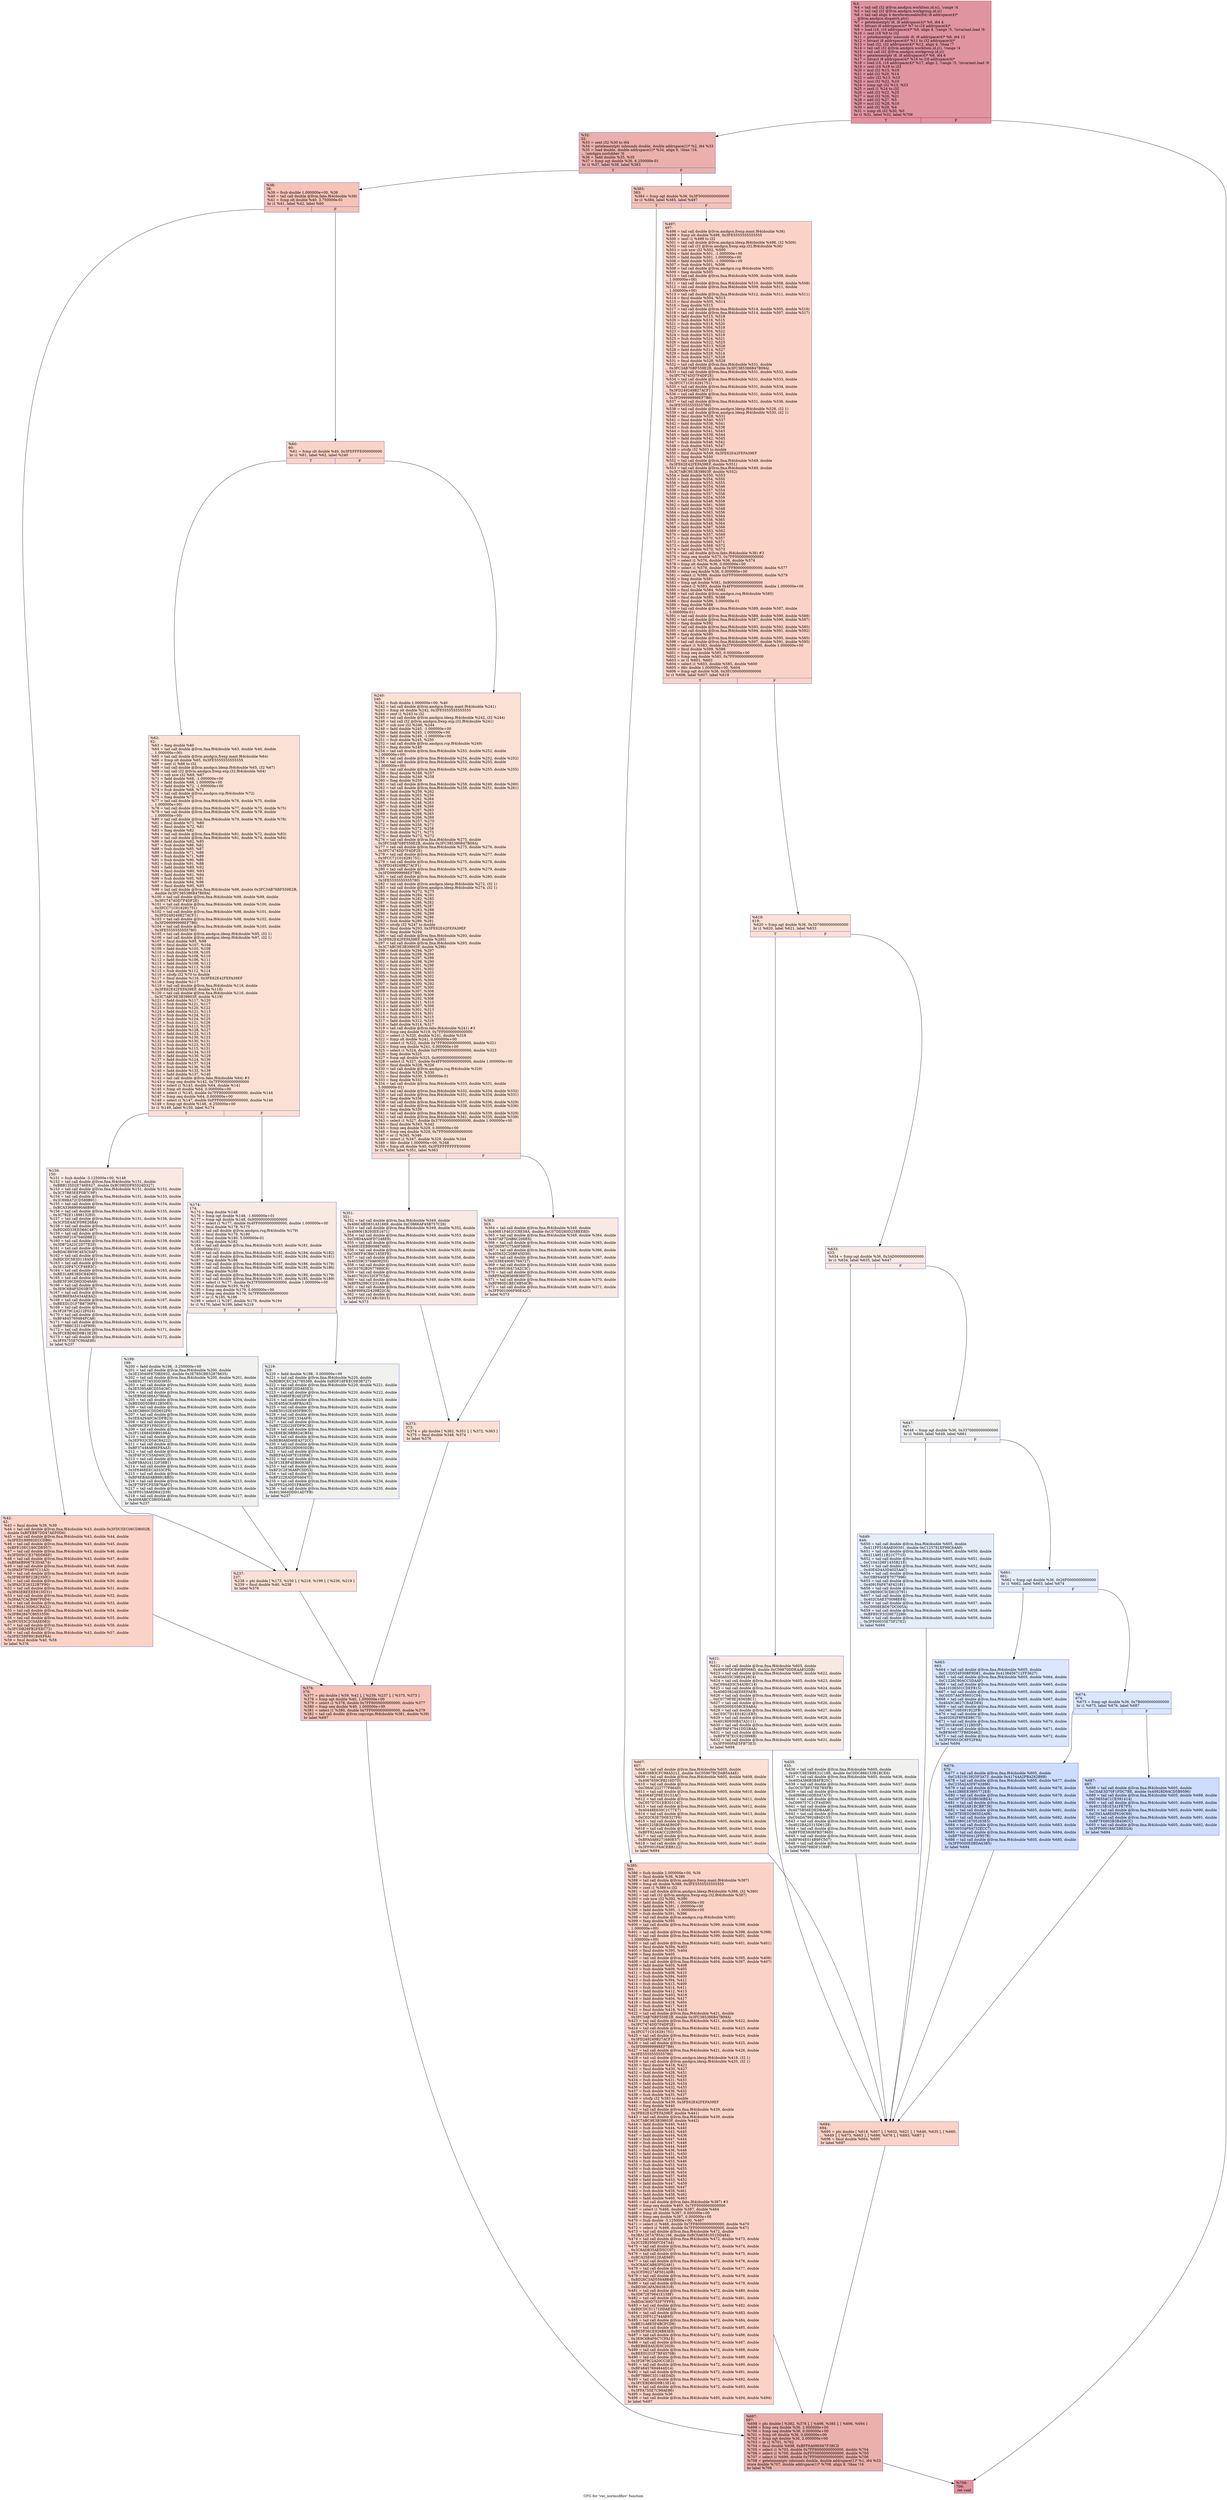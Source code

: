 digraph "CFG for 'vec_normcdfinv' function" {
	label="CFG for 'vec_normcdfinv' function";

	Node0x48fa410 [shape=record,color="#b70d28ff", style=filled, fillcolor="#b70d2870",label="{%3:\l  %4 = tail call i32 @llvm.amdgcn.workitem.id.x(), !range !4\l  %5 = tail call i32 @llvm.amdgcn.workgroup.id.x()\l  %6 = tail call align 4 dereferenceable(64) i8 addrspace(4)*\l... @llvm.amdgcn.dispatch.ptr()\l  %7 = getelementptr i8, i8 addrspace(4)* %6, i64 4\l  %8 = bitcast i8 addrspace(4)* %7 to i16 addrspace(4)*\l  %9 = load i16, i16 addrspace(4)* %8, align 4, !range !5, !invariant.load !6\l  %10 = zext i16 %9 to i32\l  %11 = getelementptr inbounds i8, i8 addrspace(4)* %6, i64 12\l  %12 = bitcast i8 addrspace(4)* %11 to i32 addrspace(4)*\l  %13 = load i32, i32 addrspace(4)* %12, align 4, !tbaa !7\l  %14 = tail call i32 @llvm.amdgcn.workitem.id.y(), !range !4\l  %15 = tail call i32 @llvm.amdgcn.workgroup.id.y()\l  %16 = getelementptr i8, i8 addrspace(4)* %6, i64 6\l  %17 = bitcast i8 addrspace(4)* %16 to i16 addrspace(4)*\l  %18 = load i16, i16 addrspace(4)* %17, align 2, !range !5, !invariant.load !6\l  %19 = zext i16 %18 to i32\l  %20 = mul i32 %15, %19\l  %21 = add i32 %20, %14\l  %22 = udiv i32 %13, %10\l  %23 = mul i32 %22, %10\l  %24 = icmp ugt i32 %13, %23\l  %25 = zext i1 %24 to i32\l  %26 = add i32 %22, %25\l  %27 = mul i32 %26, %21\l  %28 = add i32 %27, %5\l  %29 = mul i32 %28, %10\l  %30 = add i32 %29, %4\l  %31 = icmp slt i32 %30, %0\l  br i1 %31, label %32, label %709\l|{<s0>T|<s1>F}}"];
	Node0x48fa410:s0 -> Node0x48fe450;
	Node0x48fa410:s1 -> Node0x48fe4e0;
	Node0x48fe450 [shape=record,color="#3d50c3ff", style=filled, fillcolor="#d24b4070",label="{%32:\l32:                                               \l  %33 = sext i32 %30 to i64\l  %34 = getelementptr inbounds double, double addrspace(1)* %2, i64 %33\l  %35 = load double, double addrspace(1)* %34, align 8, !tbaa !16,\l... !amdgpu.noclobber !6\l  %36 = fadd double %35, %35\l  %37 = fcmp ogt double %36, 6.250000e-01\l  br i1 %37, label %38, label %383\l|{<s0>T|<s1>F}}"];
	Node0x48fe450:s0 -> Node0x48ff590;
	Node0x48fe450:s1 -> Node0x48ff620;
	Node0x48ff590 [shape=record,color="#3d50c3ff", style=filled, fillcolor="#e8765c70",label="{%38:\l38:                                               \l  %39 = fsub double 1.000000e+00, %36\l  %40 = tail call double @llvm.fabs.f64(double %39)\l  %41 = fcmp olt double %40, 3.750000e-01\l  br i1 %41, label %42, label %60\l|{<s0>T|<s1>F}}"];
	Node0x48ff590:s0 -> Node0x48ffa80;
	Node0x48ff590:s1 -> Node0x48ffb10;
	Node0x48ffa80 [shape=record,color="#3d50c3ff", style=filled, fillcolor="#f59c7d70",label="{%42:\l42:                                               \l  %43 = fmul double %39, %39\l  %44 = tail call double @llvm.fma.f64(double %43, double 0x3FDC5EC06CD8002B,\l... double 0xBFEBB7DD47AEF0D6)\l  %45 = tail call double @llvm.fma.f64(double %43, double %44, double\l... 0x3FED189992ECCDB6)\l  %46 = tail call double @llvm.fma.f64(double %43, double %45, double\l... 0xBFE10EC180CDE957)\l  %47 = tail call double @llvm.fma.f64(double %43, double %46, double\l... 0x3FD05CCE379DD66F)\l  %48 = tail call double @llvm.fma.f64(double %43, double %47, double\l... 0xBFA6B9067E3DAE74)\l  %49 = tail call double @llvm.fma.f64(double %43, double %48, double\l... 0x3FA5F7F0487C11A3)\l  %50 = tail call double @llvm.fma.f64(double %43, double %49, double\l... 0x3F9E0FBF22B2350C)\l  %51 = tail call double @llvm.fma.f64(double %43, double %50, double\l... 0x3FA2CE26322B7F90)\l  %52 = tail call double @llvm.fma.f64(double %43, double %51, double\l... 0x3FA5EBEEEE81DD31)\l  %53 = tail call double @llvm.fma.f64(double %43, double %52, double\l... 0x3FAA7CACB897F0D4)\l  %54 = tail call double @llvm.fma.f64(double %43, double %53, double\l... 0x3FB0A130D62CBA32)\l  %55 = tail call double @llvm.fma.f64(double %43, double %54, double\l... 0x3FB62847C8653359)\l  %56 = tail call double @llvm.fma.f64(double %43, double %55, double\l... 0x3FC053C2C0A5E083)\l  %57 = tail call double @llvm.fma.f64(double %43, double %56, double\l... 0x3FCDB29FB2FEEC72)\l  %58 = tail call double @llvm.fma.f64(double %43, double %57, double\l... 0x3FEC5BF891B4EF6A)\l  %59 = fmul double %40, %58\l  br label %376\l}"];
	Node0x48ffa80 -> Node0x4901490;
	Node0x48ffb10 [shape=record,color="#3d50c3ff", style=filled, fillcolor="#f59c7d70",label="{%60:\l60:                                               \l  %61 = fcmp olt double %40, 0x3FEFFFE000000000\l  br i1 %61, label %62, label %240\l|{<s0>T|<s1>F}}"];
	Node0x48ffb10:s0 -> Node0x4901620;
	Node0x48ffb10:s1 -> Node0x49016b0;
	Node0x4901620 [shape=record,color="#3d50c3ff", style=filled, fillcolor="#f7b99e70",label="{%62:\l62:                                               \l  %63 = fneg double %40\l  %64 = tail call double @llvm.fma.f64(double %63, double %40, double\l... 1.000000e+00)\l  %65 = tail call double @llvm.amdgcn.frexp.mant.f64(double %64)\l  %66 = fcmp olt double %65, 0x3FE5555555555555\l  %67 = zext i1 %66 to i32\l  %68 = tail call double @llvm.amdgcn.ldexp.f64(double %65, i32 %67)\l  %69 = tail call i32 @llvm.amdgcn.frexp.exp.i32.f64(double %64)\l  %70 = sub nsw i32 %69, %67\l  %71 = fadd double %68, -1.000000e+00\l  %72 = fadd double %68, 1.000000e+00\l  %73 = fadd double %72, -1.000000e+00\l  %74 = fsub double %68, %73\l  %75 = tail call double @llvm.amdgcn.rcp.f64(double %72)\l  %76 = fneg double %72\l  %77 = tail call double @llvm.fma.f64(double %76, double %75, double\l... 1.000000e+00)\l  %78 = tail call double @llvm.fma.f64(double %77, double %75, double %75)\l  %79 = tail call double @llvm.fma.f64(double %76, double %78, double\l... 1.000000e+00)\l  %80 = tail call double @llvm.fma.f64(double %79, double %78, double %78)\l  %81 = fmul double %71, %80\l  %82 = fmul double %72, %81\l  %83 = fneg double %82\l  %84 = tail call double @llvm.fma.f64(double %81, double %72, double %83)\l  %85 = tail call double @llvm.fma.f64(double %81, double %74, double %84)\l  %86 = fadd double %82, %85\l  %87 = fsub double %86, %82\l  %88 = fsub double %85, %87\l  %89 = fsub double %71, %86\l  %90 = fsub double %71, %89\l  %91 = fsub double %90, %86\l  %92 = fsub double %91, %88\l  %93 = fadd double %89, %92\l  %94 = fmul double %80, %93\l  %95 = fadd double %81, %94\l  %96 = fsub double %95, %81\l  %97 = fsub double %94, %96\l  %98 = fmul double %95, %95\l  %99 = tail call double @llvm.fma.f64(double %98, double 0x3FC3AB76BF559E2B,\l... double 0x3FC385386B47B09A)\l  %100 = tail call double @llvm.fma.f64(double %98, double %99, double\l... 0x3FC7474DD7F4DF2E)\l  %101 = tail call double @llvm.fma.f64(double %98, double %100, double\l... 0x3FCC71C016291751)\l  %102 = tail call double @llvm.fma.f64(double %98, double %101, double\l... 0x3FD249249B27ACF1)\l  %103 = tail call double @llvm.fma.f64(double %98, double %102, double\l... 0x3FD99999998EF7B6)\l  %104 = tail call double @llvm.fma.f64(double %98, double %103, double\l... 0x3FE5555555555780)\l  %105 = tail call double @llvm.amdgcn.ldexp.f64(double %95, i32 1)\l  %106 = tail call double @llvm.amdgcn.ldexp.f64(double %97, i32 1)\l  %107 = fmul double %95, %98\l  %108 = fmul double %107, %104\l  %109 = fadd double %105, %108\l  %110 = fsub double %109, %105\l  %111 = fsub double %108, %110\l  %112 = fadd double %106, %111\l  %113 = fadd double %109, %112\l  %114 = fsub double %113, %109\l  %115 = fsub double %112, %114\l  %116 = sitofp i32 %70 to double\l  %117 = fmul double %116, 0x3FE62E42FEFA39EF\l  %118 = fneg double %117\l  %119 = tail call double @llvm.fma.f64(double %116, double\l... 0x3FE62E42FEFA39EF, double %118)\l  %120 = tail call double @llvm.fma.f64(double %116, double\l... 0x3C7ABC9E3B39803F, double %119)\l  %121 = fadd double %117, %120\l  %122 = fsub double %121, %117\l  %123 = fsub double %120, %122\l  %124 = fadd double %121, %113\l  %125 = fsub double %124, %121\l  %126 = fsub double %124, %125\l  %127 = fsub double %121, %126\l  %128 = fsub double %113, %125\l  %129 = fadd double %128, %127\l  %130 = fadd double %123, %115\l  %131 = fsub double %130, %123\l  %132 = fsub double %130, %131\l  %133 = fsub double %123, %132\l  %134 = fsub double %115, %131\l  %135 = fadd double %134, %133\l  %136 = fadd double %130, %129\l  %137 = fadd double %124, %136\l  %138 = fsub double %137, %124\l  %139 = fsub double %136, %138\l  %140 = fadd double %135, %139\l  %141 = fadd double %137, %140\l  %142 = tail call double @llvm.fabs.f64(double %64) #3\l  %143 = fcmp oeq double %142, 0x7FF0000000000000\l  %144 = select i1 %143, double %64, double %141\l  %145 = fcmp olt double %64, 0.000000e+00\l  %146 = select i1 %145, double 0x7FF8000000000000, double %144\l  %147 = fcmp oeq double %64, 0.000000e+00\l  %148 = select i1 %147, double 0xFFF0000000000000, double %146\l  %149 = fcmp ogt double %148, -6.250000e+00\l  br i1 %149, label %150, label %174\l|{<s0>T|<s1>F}}"];
	Node0x4901620:s0 -> Node0x4906420;
	Node0x4901620:s1 -> Node0x49064b0;
	Node0x4906420 [shape=record,color="#3d50c3ff", style=filled, fillcolor="#efcebd70",label="{%150:\l150:                                              \l  %151 = fsub double -3.125000e+00, %148\l  %152 = tail call double @llvm.fma.f64(double %151, double\l... 0xBBB135D2E746E627, double 0xBC08DDF93324D327)\l  %153 = tail call double @llvm.fma.f64(double %151, double %152, double\l... 0x3C37B83EEF0B7C9F)\l  %154 = tail call double @llvm.fma.f64(double %151, double %153, double\l... 0x3C69BA72CD589B91)\l  %155 = tail call double @llvm.fma.f64(double %151, double %154, double\l... 0xBCA33689090A6B96)\l  %156 = tail call double @llvm.fma.f64(double %151, double %155, double\l... 0x3C782E11898132E0)\l  %157 = tail call double @llvm.fma.f64(double %151, double %156, double\l... 0x3CFDE4ACFD9E26BA)\l  %158 = tail call double @llvm.fma.f64(double %151, double %157, double\l... 0xBD26D33EED66C487)\l  %159 = tail call double @llvm.fma.f64(double %151, double %158, double\l... 0xBD36F2167040D8E2)\l  %160 = tail call double @llvm.fma.f64(double %151, double %159, double\l... 0x3D872A22C2D77E20)\l  %161 = tail call double @llvm.fma.f64(double %151, double %160, double\l... 0xBDAC8859C4E5C0AF)\l  %162 = tail call double @llvm.fma.f64(double %151, double %161, double\l... 0xBDCDC583D118A561)\l  %163 = tail call double @llvm.fma.f64(double %151, double %162, double\l... 0x3E120F47CCF46B3C)\l  %164 = tail call double @llvm.fma.f64(double %151, double %163, double\l... 0xBE31A9E38DC84D60)\l  %165 = tail call double @llvm.fma.f64(double %151, double %164, double\l... 0xBE5F36CD6D3D46A9)\l  %166 = tail call double @llvm.fma.f64(double %151, double %165, double\l... 0x3E9C6B4F5D03B787)\l  %167 = tail call double @llvm.fma.f64(double %151, double %166, double\l... 0xBEB6E8A5434AE8A2)\l  %168 = tail call double @llvm.fma.f64(double %151, double %167, double\l... 0xBEED1D1F7B8736F6)\l  %169 = tail call double @llvm.fma.f64(double %151, double %168, double\l... 0x3F2879C2A212F024)\l  %170 = tail call double @llvm.fma.f64(double %151, double %169, double\l... 0xBF4845769484FCA8)\l  %171 = tail call double @llvm.fma.f64(double %151, double %170, double\l... 0xBF78B6C33114F909)\l  %172 = tail call double @llvm.fma.f64(double %151, double %171, double\l... 0x3FCEBD80D9B13E28)\l  %173 = tail call double @llvm.fma.f64(double %151, double %172, double\l... 0x3FFA755E7C99AE86)\l  br label %237\l}"];
	Node0x4906420 -> Node0x4909060;
	Node0x49064b0 [shape=record,color="#3d50c3ff", style=filled, fillcolor="#efcebd70",label="{%174:\l174:                                              \l  %175 = fneg double %148\l  %176 = fcmp ogt double %148, -1.600000e+01\l  %177 = fcmp ogt double %148, 0x9000000000000000\l  %178 = select i1 %177, double 0x4FF0000000000000, double 1.000000e+00\l  %179 = fmul double %178, %175\l  %180 = tail call double @llvm.amdgcn.rsq.f64(double %179)\l  %181 = fmul double %179, %180\l  %182 = fmul double %180, 5.000000e-01\l  %183 = fneg double %182\l  %184 = tail call double @llvm.fma.f64(double %183, double %181, double\l... 5.000000e-01)\l  %185 = tail call double @llvm.fma.f64(double %182, double %184, double %182)\l  %186 = tail call double @llvm.fma.f64(double %181, double %184, double %181)\l  %187 = fneg double %186\l  %188 = tail call double @llvm.fma.f64(double %187, double %186, double %179)\l  %189 = tail call double @llvm.fma.f64(double %188, double %185, double %186)\l  %190 = fneg double %189\l  %191 = tail call double @llvm.fma.f64(double %190, double %189, double %179)\l  %192 = tail call double @llvm.fma.f64(double %191, double %185, double %189)\l  %193 = select i1 %177, double 0x37F0000000000000, double 1.000000e+00\l  %194 = fmul double %193, %192\l  %195 = fcmp oeq double %179, 0.000000e+00\l  %196 = fcmp oeq double %179, 0x7FF0000000000000\l  %197 = or i1 %195, %196\l  %198 = select i1 %197, double %179, double %194\l  br i1 %176, label %199, label %219\l|{<s0>T|<s1>F}}"];
	Node0x49064b0:s0 -> Node0x490a5b0;
	Node0x49064b0:s1 -> Node0x490a640;
	Node0x490a5b0 [shape=record,color="#3d50c3ff", style=filled, fillcolor="#dedcdb70",label="{%199:\l199:                                              \l  %200 = fadd double %198, -3.250000e+00\l  %201 = tail call double @llvm.fma.f64(double %200, double\l... 0x3E23040F87DBD932, double 0x3E785CBE52878635)\l  %202 = tail call double @llvm.fma.f64(double %200, double %201, double\l... 0xBE92777453DD3955)\l  %203 = tail call double @llvm.fma.f64(double %200, double %202, double\l... 0x3E5395ABCD554C6C)\l  %204 = tail call double @llvm.fma.f64(double %200, double %203, double\l... 0x3EB936388A3790AD)\l  %205 = tail call double @llvm.fma.f64(double %200, double %204, double\l... 0xBED0D5DB812B5083)\l  %206 = tail call double @llvm.fma.f64(double %200, double %205, double\l... 0x3EC8860CD5D652F6)\l  %207 = tail call double @llvm.fma.f64(double %200, double %206, double\l... 0x3EEA29A0CACDFB23)\l  %208 = tail call double @llvm.fma.f64(double %200, double %207, double\l... 0xBF08CEF1F80281F2)\l  %209 = tail call double @llvm.fma.f64(double %200, double %208, double\l... 0x3F11E684D0B9188A)\l  %210 = tail call double @llvm.fma.f64(double %200, double %209, double\l... 0x3EF932CD54C8A222)\l  %211 = tail call double @llvm.fma.f64(double %200, double %210, double\l... 0xBF37448A89EF8AA3)\l  %212 = tail call double @llvm.fma.f64(double %200, double %211, double\l... 0x3F4F3CC55AD40C25)\l  %213 = tail call double @llvm.fma.f64(double %200, double %212, double\l... 0xBF5BA924132F38B1)\l  %214 = tail call double @llvm.fma.f64(double %200, double %213, double\l... 0x3F6468EECA533CF8)\l  %215 = tail call double @llvm.fma.f64(double %200, double %214, double\l... 0xBF6EBADABB891BBD)\l  %216 = tail call double @llvm.fma.f64(double %200, double %215, double\l... 0x3F75FFCFE5B76AFC)\l  %217 = tail call double @llvm.fma.f64(double %200, double %216, double\l... 0x3FF0158A6D641D39)\l  %218 = tail call double @llvm.fma.f64(double %200, double %217, double\l... 0x4008ABCC380D5A48)\l  br label %237\l}"];
	Node0x490a5b0 -> Node0x4909060;
	Node0x490a640 [shape=record,color="#3d50c3ff", style=filled, fillcolor="#dedcdb70",label="{%219:\l219:                                              \l  %220 = fadd double %198, -5.000000e+00\l  %221 = tail call double @llvm.fma.f64(double %220, double\l... 0xBDBDCEC3A7785389, double 0xBDF18FEEC0E38727)\l  %222 = tail call double @llvm.fma.f64(double %220, double %221, double\l... 0x3E19E6BF2DDA45E3)\l  %223 = tail call double @llvm.fma.f64(double %220, double %222, double\l... 0xBE30468FB24E2F5F)\l  %224 = tail call double @llvm.fma.f64(double %220, double %223, double\l... 0x3E405AC6A8FBA182)\l  %225 = tail call double @llvm.fma.f64(double %220, double %224, double\l... 0xBE50102E495FB9C0)\l  %226 = tail call double @llvm.fma.f64(double %220, double %225, double\l... 0x3E5F4C20E1334AF8)\l  %227 = tail call double @llvm.fma.f64(double %220, double %226, double\l... 0xBE722D220FDF9C3E)\l  %228 = tail call double @llvm.fma.f64(double %220, double %227, double\l... 0x3E8EBC8BB824CB54)\l  %229 = tail call double @llvm.fma.f64(double %220, double %228, double\l... 0xBEB0A8D40EA372CC)\l  %230 = tail call double @llvm.fma.f64(double %220, double %229, double\l... 0x3ED2FBD29D093D2B)\l  %231 = tail call double @llvm.fma.f64(double %220, double %230, double\l... 0xBEF4A3497E1E0FAC)\l  %232 = tail call double @llvm.fma.f64(double %220, double %231, double\l... 0x3F13EBF4EB00938F)\l  %233 = tail call double @llvm.fma.f64(double %220, double %232, double\l... 0xBF2C2F36A8FC5D53)\l  %234 = tail call double @llvm.fma.f64(double %220, double %233, double\l... 0xBF222EA5DF04047C)\l  %235 = tail call double @llvm.fma.f64(double %220, double %234, double\l... 0x3FF02A30D1FBA0DC)\l  %236 = tail call double @llvm.fma.f64(double %220, double %235, double\l... 0x4013664DDD1AD7FB)\l  br label %237\l}"];
	Node0x490a640 -> Node0x4909060;
	Node0x4909060 [shape=record,color="#3d50c3ff", style=filled, fillcolor="#f7b99e70",label="{%237:\l237:                                              \l  %238 = phi double [ %173, %150 ], [ %218, %199 ], [ %236, %219 ]\l  %239 = fmul double %40, %238\l  br label %376\l}"];
	Node0x4909060 -> Node0x4901490;
	Node0x49016b0 [shape=record,color="#3d50c3ff", style=filled, fillcolor="#f7b99e70",label="{%240:\l240:                                              \l  %241 = fsub double 1.000000e+00, %40\l  %242 = tail call double @llvm.amdgcn.frexp.mant.f64(double %241)\l  %243 = fcmp olt double %242, 0x3FE5555555555555\l  %244 = zext i1 %243 to i32\l  %245 = tail call double @llvm.amdgcn.ldexp.f64(double %242, i32 %244)\l  %246 = tail call i32 @llvm.amdgcn.frexp.exp.i32.f64(double %241)\l  %247 = sub nsw i32 %246, %244\l  %248 = fadd double %245, -1.000000e+00\l  %249 = fadd double %245, 1.000000e+00\l  %250 = fadd double %249, -1.000000e+00\l  %251 = fsub double %245, %250\l  %252 = tail call double @llvm.amdgcn.rcp.f64(double %249)\l  %253 = fneg double %249\l  %254 = tail call double @llvm.fma.f64(double %253, double %252, double\l... 1.000000e+00)\l  %255 = tail call double @llvm.fma.f64(double %254, double %252, double %252)\l  %256 = tail call double @llvm.fma.f64(double %253, double %255, double\l... 1.000000e+00)\l  %257 = tail call double @llvm.fma.f64(double %256, double %255, double %255)\l  %258 = fmul double %248, %257\l  %259 = fmul double %249, %258\l  %260 = fneg double %259\l  %261 = tail call double @llvm.fma.f64(double %258, double %249, double %260)\l  %262 = tail call double @llvm.fma.f64(double %258, double %251, double %261)\l  %263 = fadd double %259, %262\l  %264 = fsub double %263, %259\l  %265 = fsub double %262, %264\l  %266 = fsub double %248, %263\l  %267 = fsub double %248, %266\l  %268 = fsub double %267, %263\l  %269 = fsub double %268, %265\l  %270 = fadd double %266, %269\l  %271 = fmul double %257, %270\l  %272 = fadd double %258, %271\l  %273 = fsub double %272, %258\l  %274 = fsub double %271, %273\l  %275 = fmul double %272, %272\l  %276 = tail call double @llvm.fma.f64(double %275, double\l... 0x3FC3AB76BF559E2B, double 0x3FC385386B47B09A)\l  %277 = tail call double @llvm.fma.f64(double %275, double %276, double\l... 0x3FC7474DD7F4DF2E)\l  %278 = tail call double @llvm.fma.f64(double %275, double %277, double\l... 0x3FCC71C016291751)\l  %279 = tail call double @llvm.fma.f64(double %275, double %278, double\l... 0x3FD249249B27ACF1)\l  %280 = tail call double @llvm.fma.f64(double %275, double %279, double\l... 0x3FD99999998EF7B6)\l  %281 = tail call double @llvm.fma.f64(double %275, double %280, double\l... 0x3FE5555555555780)\l  %282 = tail call double @llvm.amdgcn.ldexp.f64(double %272, i32 1)\l  %283 = tail call double @llvm.amdgcn.ldexp.f64(double %274, i32 1)\l  %284 = fmul double %272, %275\l  %285 = fmul double %284, %281\l  %286 = fadd double %282, %285\l  %287 = fsub double %286, %282\l  %288 = fsub double %285, %287\l  %289 = fadd double %283, %288\l  %290 = fadd double %286, %289\l  %291 = fsub double %290, %286\l  %292 = fsub double %289, %291\l  %293 = sitofp i32 %247 to double\l  %294 = fmul double %293, 0x3FE62E42FEFA39EF\l  %295 = fneg double %294\l  %296 = tail call double @llvm.fma.f64(double %293, double\l... 0x3FE62E42FEFA39EF, double %295)\l  %297 = tail call double @llvm.fma.f64(double %293, double\l... 0x3C7ABC9E3B39803F, double %296)\l  %298 = fadd double %294, %297\l  %299 = fsub double %298, %294\l  %300 = fsub double %297, %299\l  %301 = fadd double %298, %290\l  %302 = fsub double %301, %298\l  %303 = fsub double %301, %302\l  %304 = fsub double %298, %303\l  %305 = fsub double %290, %302\l  %306 = fadd double %305, %304\l  %307 = fadd double %300, %292\l  %308 = fsub double %307, %300\l  %309 = fsub double %307, %308\l  %310 = fsub double %300, %309\l  %311 = fsub double %292, %308\l  %312 = fadd double %311, %310\l  %313 = fadd double %307, %306\l  %314 = fadd double %301, %313\l  %315 = fsub double %314, %301\l  %316 = fsub double %313, %315\l  %317 = fadd double %312, %316\l  %318 = fadd double %314, %317\l  %319 = tail call double @llvm.fabs.f64(double %241) #3\l  %320 = fcmp oeq double %319, 0x7FF0000000000000\l  %321 = select i1 %320, double %241, double %318\l  %322 = fcmp olt double %241, 0.000000e+00\l  %323 = select i1 %322, double 0x7FF8000000000000, double %321\l  %324 = fcmp oeq double %241, 0.000000e+00\l  %325 = select i1 %324, double 0xFFF0000000000000, double %323\l  %326 = fneg double %325\l  %327 = fcmp ogt double %325, 0x9000000000000000\l  %328 = select i1 %327, double 0x4FF0000000000000, double 1.000000e+00\l  %329 = fmul double %328, %326\l  %330 = tail call double @llvm.amdgcn.rsq.f64(double %329)\l  %331 = fmul double %329, %330\l  %332 = fmul double %330, 5.000000e-01\l  %333 = fneg double %332\l  %334 = tail call double @llvm.fma.f64(double %333, double %331, double\l... 5.000000e-01)\l  %335 = tail call double @llvm.fma.f64(double %332, double %334, double %332)\l  %336 = tail call double @llvm.fma.f64(double %331, double %334, double %331)\l  %337 = fneg double %336\l  %338 = tail call double @llvm.fma.f64(double %337, double %336, double %329)\l  %339 = tail call double @llvm.fma.f64(double %338, double %335, double %336)\l  %340 = fneg double %339\l  %341 = tail call double @llvm.fma.f64(double %340, double %339, double %329)\l  %342 = tail call double @llvm.fma.f64(double %341, double %335, double %339)\l  %343 = select i1 %327, double 0x37F0000000000000, double 1.000000e+00\l  %344 = fmul double %343, %342\l  %345 = fcmp oeq double %329, 0.000000e+00\l  %346 = fcmp oeq double %329, 0x7FF0000000000000\l  %347 = or i1 %345, %346\l  %348 = select i1 %347, double %329, double %344\l  %349 = fdiv double 1.000000e+00, %348\l  %350 = fcmp olt double %40, 0x3FEFFFFFFFE00000\l  br i1 %350, label %351, label %363\l|{<s0>T|<s1>F}}"];
	Node0x49016b0:s0 -> Node0x4914720;
	Node0x49016b0:s1 -> Node0x4914770;
	Node0x4914720 [shape=record,color="#3d50c3ff", style=filled, fillcolor="#efcebd70",label="{%351:\l351:                                              \l  %352 = tail call double @llvm.fma.f64(double %349, double\l... 0x406C4BD831A51669, double 0xC0866AF45B757C26)\l  %353 = tail call double @llvm.fma.f64(double %349, double %352, double\l... 0x409061B293EE1671)\l  %354 = tail call double @llvm.fma.f64(double %349, double %353, double\l... 0xC08D4AA0FD7248E9)\l  %355 = tail call double @llvm.fma.f64(double %349, double %354, double\l... 0x4081EEBB0088748D)\l  %356 = tail call double @llvm.fma.f64(double %349, double %355, double\l... 0xC06FF4CB6C165EFE)\l  %357 = tail call double @llvm.fma.f64(double %349, double %356, double\l... 0x40559C379A609255)\l  %358 = tail call double @llvm.fma.f64(double %349, double %357, double\l... 0xC03762B2677680C6)\l  %359 = tail call double @llvm.fma.f64(double %349, double %358, double\l... 0x4017626132CF7C5A)\l  %360 = tail call double @llvm.fma.f64(double %349, double %359, double\l... 0xBFFA298CC231A949)\l  %361 = tail call double @llvm.fma.f64(double %349, double %360, double\l... 0xBF99FA2D429B22CA)\l  %362 = tail call double @llvm.fma.f64(double %349, double %361, double\l... 0x3FF00131C4B15D15)\l  br label %373\l}"];
	Node0x4914720 -> Node0x4915880;
	Node0x4914770 [shape=record,color="#3d50c3ff", style=filled, fillcolor="#efcebd70",label="{%363:\l363:                                              \l  %364 = tail call double @llvm.fma.f64(double %349, double\l... 0x406E1F462CC8E58A, double 0xC07DD260D25BEE8D)\l  %365 = tail call double @llvm.fma.f64(double %349, double %364, double\l... 0x407AF7DAB6C206E6)\l  %366 = tail call double @llvm.fma.f64(double %349, double %365, double\l... 0xC06D97C75A0F5809)\l  %367 = tail call double @llvm.fma.f64(double %349, double %366, double\l... 0x405632C20BF45D30)\l  %368 = tail call double @llvm.fma.f64(double %349, double %367, double\l... 0xC038E4908179A727)\l  %369 = tail call double @llvm.fma.f64(double %349, double %368, double\l... 0x40189538A73A2C3C)\l  %370 = tail call double @llvm.fma.f64(double %349, double %369, double\l... 0xBFFAAD8569B3607D)\l  %371 = tail call double @llvm.fma.f64(double %349, double %370, double\l... 0xBF980D1BEC4B54CB)\l  %372 = tail call double @llvm.fma.f64(double %349, double %371, double\l... 0x3FF001006F90EA2C)\l  br label %373\l}"];
	Node0x4914770 -> Node0x4915880;
	Node0x4915880 [shape=record,color="#3d50c3ff", style=filled, fillcolor="#f7b99e70",label="{%373:\l373:                                              \l  %374 = phi double [ %362, %351 ], [ %372, %363 ]\l  %375 = fmul double %348, %374\l  br label %376\l}"];
	Node0x4915880 -> Node0x4901490;
	Node0x4901490 [shape=record,color="#3d50c3ff", style=filled, fillcolor="#e8765c70",label="{%376:\l376:                                              \l  %377 = phi double [ %59, %42 ], [ %239, %237 ], [ %375, %373 ]\l  %378 = fcmp ogt double %40, 1.000000e+00\l  %379 = select i1 %378, double 0x7FF8000000000000, double %377\l  %380 = fcmp oeq double %40, 1.000000e+00\l  %381 = select i1 %380, double 0x7FF0000000000000, double %379\l  %382 = tail call double @llvm.copysign.f64(double %381, double %39)\l  br label %697\l}"];
	Node0x4901490 -> Node0x4916d80;
	Node0x48ff620 [shape=record,color="#3d50c3ff", style=filled, fillcolor="#e8765c70",label="{%383:\l383:                                              \l  %384 = fcmp ogt double %36, 0x3F50000000000000\l  br i1 %384, label %385, label %497\l|{<s0>T|<s1>F}}"];
	Node0x48ff620:s0 -> Node0x4916ed0;
	Node0x48ff620:s1 -> Node0x4916f60;
	Node0x4916ed0 [shape=record,color="#3d50c3ff", style=filled, fillcolor="#f59c7d70",label="{%385:\l385:                                              \l  %386 = fsub double 2.000000e+00, %36\l  %387 = fmul double %36, %386\l  %388 = tail call double @llvm.amdgcn.frexp.mant.f64(double %387)\l  %389 = fcmp olt double %388, 0x3FE5555555555555\l  %390 = zext i1 %389 to i32\l  %391 = tail call double @llvm.amdgcn.ldexp.f64(double %388, i32 %390)\l  %392 = tail call i32 @llvm.amdgcn.frexp.exp.i32.f64(double %387)\l  %393 = sub nsw i32 %392, %390\l  %394 = fadd double %391, -1.000000e+00\l  %395 = fadd double %391, 1.000000e+00\l  %396 = fadd double %395, -1.000000e+00\l  %397 = fsub double %391, %396\l  %398 = tail call double @llvm.amdgcn.rcp.f64(double %395)\l  %399 = fneg double %395\l  %400 = tail call double @llvm.fma.f64(double %399, double %398, double\l... 1.000000e+00)\l  %401 = tail call double @llvm.fma.f64(double %400, double %398, double %398)\l  %402 = tail call double @llvm.fma.f64(double %399, double %401, double\l... 1.000000e+00)\l  %403 = tail call double @llvm.fma.f64(double %402, double %401, double %401)\l  %404 = fmul double %394, %403\l  %405 = fmul double %395, %404\l  %406 = fneg double %405\l  %407 = tail call double @llvm.fma.f64(double %404, double %395, double %406)\l  %408 = tail call double @llvm.fma.f64(double %404, double %397, double %407)\l  %409 = fadd double %405, %408\l  %410 = fsub double %409, %405\l  %411 = fsub double %408, %410\l  %412 = fsub double %394, %409\l  %413 = fsub double %394, %412\l  %414 = fsub double %413, %409\l  %415 = fsub double %414, %411\l  %416 = fadd double %412, %415\l  %417 = fmul double %403, %416\l  %418 = fadd double %404, %417\l  %419 = fsub double %418, %404\l  %420 = fsub double %417, %419\l  %421 = fmul double %418, %418\l  %422 = tail call double @llvm.fma.f64(double %421, double\l... 0x3FC3AB76BF559E2B, double 0x3FC385386B47B09A)\l  %423 = tail call double @llvm.fma.f64(double %421, double %422, double\l... 0x3FC7474DD7F4DF2E)\l  %424 = tail call double @llvm.fma.f64(double %421, double %423, double\l... 0x3FCC71C016291751)\l  %425 = tail call double @llvm.fma.f64(double %421, double %424, double\l... 0x3FD249249B27ACF1)\l  %426 = tail call double @llvm.fma.f64(double %421, double %425, double\l... 0x3FD99999998EF7B6)\l  %427 = tail call double @llvm.fma.f64(double %421, double %426, double\l... 0x3FE5555555555780)\l  %428 = tail call double @llvm.amdgcn.ldexp.f64(double %418, i32 1)\l  %429 = tail call double @llvm.amdgcn.ldexp.f64(double %420, i32 1)\l  %430 = fmul double %418, %421\l  %431 = fmul double %430, %427\l  %432 = fadd double %428, %431\l  %433 = fsub double %432, %428\l  %434 = fsub double %431, %433\l  %435 = fadd double %429, %434\l  %436 = fadd double %432, %435\l  %437 = fsub double %436, %432\l  %438 = fsub double %435, %437\l  %439 = sitofp i32 %393 to double\l  %440 = fmul double %439, 0x3FE62E42FEFA39EF\l  %441 = fneg double %440\l  %442 = tail call double @llvm.fma.f64(double %439, double\l... 0x3FE62E42FEFA39EF, double %441)\l  %443 = tail call double @llvm.fma.f64(double %439, double\l... 0x3C7ABC9E3B39803F, double %442)\l  %444 = fadd double %440, %443\l  %445 = fsub double %444, %440\l  %446 = fsub double %443, %445\l  %447 = fadd double %444, %436\l  %448 = fsub double %447, %444\l  %449 = fsub double %447, %448\l  %450 = fsub double %444, %449\l  %451 = fsub double %436, %448\l  %452 = fadd double %451, %450\l  %453 = fadd double %446, %438\l  %454 = fsub double %453, %446\l  %455 = fsub double %453, %454\l  %456 = fsub double %446, %455\l  %457 = fsub double %438, %454\l  %458 = fadd double %457, %456\l  %459 = fadd double %453, %452\l  %460 = fadd double %447, %459\l  %461 = fsub double %460, %447\l  %462 = fsub double %459, %461\l  %463 = fadd double %458, %462\l  %464 = fadd double %460, %463\l  %465 = tail call double @llvm.fabs.f64(double %387) #3\l  %466 = fcmp oeq double %465, 0x7FF0000000000000\l  %467 = select i1 %466, double %387, double %464\l  %468 = fcmp olt double %387, 0.000000e+00\l  %469 = fcmp oeq double %387, 0.000000e+00\l  %470 = fsub double -3.125000e+00, %467\l  %471 = select i1 %468, double 0x7FF8000000000000, double %470\l  %472 = select i1 %469, double 0x7FF0000000000000, double %471\l  %473 = tail call double @llvm.fma.f64(double %472, double\l... 0x3BA1267A785A1166, double 0xBC0A6581051DD484)\l  %474 = tail call double @llvm.fma.f64(double %472, double %473, double\l... 0x3C32B2956FC047A4)\l  %475 = tail call double @llvm.fma.f64(double %472, double %474, double\l... 0x3C6AD835AED5CC07)\l  %476 = tail call double @llvm.fma.f64(double %472, double %475, double\l... 0xBCA25E0612EAE68F)\l  %477 = tail call double @llvm.fma.f64(double %472, double %476, double\l... 0x3C6A0CAB63F02A91)\l  %478 = tail call double @llvm.fma.f64(double %472, double %477, double\l... 0x3CFD9227AF501ADB)\l  %479 = tail call double @llvm.fma.f64(double %472, double %478, double\l... 0xBD26C3AD559A9B4E)\l  %480 = tail call double @llvm.fma.f64(double %472, double %479, double\l... 0xBD36CAFA36036318)\l  %481 = tail call double @llvm.fma.f64(double %472, double %480, double\l... 0x3D872879641E158F)\l  %482 = tail call double @llvm.fma.f64(double %472, double %481, double\l... 0xBDAC89D755F7FFF8)\l  %483 = tail call double @llvm.fma.f64(double %472, double %482, double\l... 0xBDCDC51171DDAE3A)\l  %484 = tail call double @llvm.fma.f64(double %472, double %483, double\l... 0x3E120F512744AE65)\l  %485 = tail call double @llvm.fma.f64(double %472, double %484, double\l... 0xBE31A9E5F4BCFCD8)\l  %486 = tail call double @llvm.fma.f64(double %472, double %485, double\l... 0xBE5F36CE926B83E8)\l  %487 = tail call double @llvm.fma.f64(double %472, double %486, double\l... 0x3E9C6B4F6C7CFA1E)\l  %488 = tail call double @llvm.fma.f64(double %472, double %487, double\l... 0xBEB6E8A53E0C2026)\l  %489 = tail call double @llvm.fma.f64(double %472, double %488, double\l... 0xBEED1D1F7BF4570B)\l  %490 = tail call double @llvm.fma.f64(double %472, double %489, double\l... 0x3F2879C2A20CC3E2)\l  %491 = tail call double @llvm.fma.f64(double %472, double %490, double\l... 0xBF48457694844D14)\l  %492 = tail call double @llvm.fma.f64(double %472, double %491, double\l... 0xBF78B6C33114EDAD)\l  %493 = tail call double @llvm.fma.f64(double %472, double %492, double\l... 0x3FCEBD80D9B13E14)\l  %494 = tail call double @llvm.fma.f64(double %472, double %493, double\l... 0x3FFA755E7C99AE86)\l  %495 = fneg double %36\l  %496 = tail call double @llvm.fma.f64(double %495, double %494, double %494)\l  br label %697\l}"];
	Node0x4916ed0 -> Node0x4916d80;
	Node0x4916f60 [shape=record,color="#3d50c3ff", style=filled, fillcolor="#f59c7d70",label="{%497:\l497:                                              \l  %498 = tail call double @llvm.amdgcn.frexp.mant.f64(double %36)\l  %499 = fcmp olt double %498, 0x3FE5555555555555\l  %500 = zext i1 %499 to i32\l  %501 = tail call double @llvm.amdgcn.ldexp.f64(double %498, i32 %500)\l  %502 = tail call i32 @llvm.amdgcn.frexp.exp.i32.f64(double %36)\l  %503 = sub nsw i32 %502, %500\l  %504 = fadd double %501, -1.000000e+00\l  %505 = fadd double %501, 1.000000e+00\l  %506 = fadd double %505, -1.000000e+00\l  %507 = fsub double %501, %506\l  %508 = tail call double @llvm.amdgcn.rcp.f64(double %505)\l  %509 = fneg double %505\l  %510 = tail call double @llvm.fma.f64(double %509, double %508, double\l... 1.000000e+00)\l  %511 = tail call double @llvm.fma.f64(double %510, double %508, double %508)\l  %512 = tail call double @llvm.fma.f64(double %509, double %511, double\l... 1.000000e+00)\l  %513 = tail call double @llvm.fma.f64(double %512, double %511, double %511)\l  %514 = fmul double %504, %513\l  %515 = fmul double %505, %514\l  %516 = fneg double %515\l  %517 = tail call double @llvm.fma.f64(double %514, double %505, double %516)\l  %518 = tail call double @llvm.fma.f64(double %514, double %507, double %517)\l  %519 = fadd double %515, %518\l  %520 = fsub double %519, %515\l  %521 = fsub double %518, %520\l  %522 = fsub double %504, %519\l  %523 = fsub double %504, %522\l  %524 = fsub double %523, %519\l  %525 = fsub double %524, %521\l  %526 = fadd double %522, %525\l  %527 = fmul double %513, %526\l  %528 = fadd double %514, %527\l  %529 = fsub double %528, %514\l  %530 = fsub double %527, %529\l  %531 = fmul double %528, %528\l  %532 = tail call double @llvm.fma.f64(double %531, double\l... 0x3FC3AB76BF559E2B, double 0x3FC385386B47B09A)\l  %533 = tail call double @llvm.fma.f64(double %531, double %532, double\l... 0x3FC7474DD7F4DF2E)\l  %534 = tail call double @llvm.fma.f64(double %531, double %533, double\l... 0x3FCC71C016291751)\l  %535 = tail call double @llvm.fma.f64(double %531, double %534, double\l... 0x3FD249249B27ACF1)\l  %536 = tail call double @llvm.fma.f64(double %531, double %535, double\l... 0x3FD99999998EF7B6)\l  %537 = tail call double @llvm.fma.f64(double %531, double %536, double\l... 0x3FE5555555555780)\l  %538 = tail call double @llvm.amdgcn.ldexp.f64(double %528, i32 1)\l  %539 = tail call double @llvm.amdgcn.ldexp.f64(double %530, i32 1)\l  %540 = fmul double %528, %531\l  %541 = fmul double %540, %537\l  %542 = fadd double %538, %541\l  %543 = fsub double %542, %538\l  %544 = fsub double %541, %543\l  %545 = fadd double %539, %544\l  %546 = fadd double %542, %545\l  %547 = fsub double %546, %542\l  %548 = fsub double %545, %547\l  %549 = sitofp i32 %503 to double\l  %550 = fmul double %549, 0x3FE62E42FEFA39EF\l  %551 = fneg double %550\l  %552 = tail call double @llvm.fma.f64(double %549, double\l... 0x3FE62E42FEFA39EF, double %551)\l  %553 = tail call double @llvm.fma.f64(double %549, double\l... 0x3C7ABC9E3B39803F, double %552)\l  %554 = fadd double %550, %553\l  %555 = fsub double %554, %550\l  %556 = fsub double %553, %555\l  %557 = fadd double %554, %546\l  %558 = fsub double %557, %554\l  %559 = fsub double %557, %558\l  %560 = fsub double %554, %559\l  %561 = fsub double %546, %558\l  %562 = fadd double %561, %560\l  %563 = fadd double %556, %548\l  %564 = fsub double %563, %556\l  %565 = fsub double %563, %564\l  %566 = fsub double %556, %565\l  %567 = fsub double %548, %564\l  %568 = fadd double %567, %566\l  %569 = fadd double %563, %562\l  %570 = fadd double %557, %569\l  %571 = fsub double %570, %557\l  %572 = fsub double %569, %571\l  %573 = fadd double %568, %572\l  %574 = fadd double %570, %573\l  %575 = tail call double @llvm.fabs.f64(double %36) #3\l  %576 = fcmp oeq double %575, 0x7FF0000000000000\l  %577 = select i1 %576, double %36, double %574\l  %578 = fcmp olt double %36, 0.000000e+00\l  %579 = select i1 %578, double 0x7FF8000000000000, double %577\l  %580 = fcmp oeq double %36, 0.000000e+00\l  %581 = select i1 %580, double 0xFFF0000000000000, double %579\l  %582 = fneg double %581\l  %583 = fcmp ogt double %581, 0x9000000000000000\l  %584 = select i1 %583, double 0x4FF0000000000000, double 1.000000e+00\l  %585 = fmul double %584, %582\l  %586 = tail call double @llvm.amdgcn.rsq.f64(double %585)\l  %587 = fmul double %585, %586\l  %588 = fmul double %586, 5.000000e-01\l  %589 = fneg double %588\l  %590 = tail call double @llvm.fma.f64(double %589, double %587, double\l... 5.000000e-01)\l  %591 = tail call double @llvm.fma.f64(double %588, double %590, double %588)\l  %592 = tail call double @llvm.fma.f64(double %587, double %590, double %587)\l  %593 = fneg double %592\l  %594 = tail call double @llvm.fma.f64(double %593, double %592, double %585)\l  %595 = tail call double @llvm.fma.f64(double %594, double %591, double %592)\l  %596 = fneg double %595\l  %597 = tail call double @llvm.fma.f64(double %596, double %595, double %585)\l  %598 = tail call double @llvm.fma.f64(double %597, double %591, double %595)\l  %599 = select i1 %583, double 0x37F0000000000000, double 1.000000e+00\l  %600 = fmul double %599, %598\l  %601 = fcmp oeq double %585, 0.000000e+00\l  %602 = fcmp oeq double %585, 0x7FF0000000000000\l  %603 = or i1 %601, %602\l  %604 = select i1 %603, double %585, double %600\l  %605 = fdiv double 1.000000e+00, %604\l  %606 = fcmp ogt double %36, 0x3EC0000000000000\l  br i1 %606, label %607, label %619\l|{<s0>T|<s1>F}}"];
	Node0x4916f60:s0 -> Node0x4922ce0;
	Node0x4916f60:s1 -> Node0x4922d70;
	Node0x4922ce0 [shape=record,color="#3d50c3ff", style=filled, fillcolor="#f7b99e70",label="{%607:\l607:                                              \l  %608 = tail call double @llvm.fma.f64(double %605, double\l... 0x4038B3CFC98A5212, double 0xC05907BCDAB54A4E)\l  %609 = tail call double @llvm.fma.f64(double %605, double %608, double\l... 0x4067659CF8216D7D)\l  %610 = tail call double @llvm.fma.f64(double %605, double %609, double\l... 0xC06AC222777F664D)\l  %611 = tail call double @llvm.fma.f64(double %605, double %610, double\l... 0x4064F2F8E33151AC)\l  %612 = tail call double @llvm.fma.f64(double %605, double %611, double\l... 0xC057D7D1EB301C4C)\l  %613 = tail call double @llvm.fma.f64(double %605, double %612, double\l... 0x40448E630C1C77E7)\l  %614 = tail call double @llvm.fma.f64(double %605, double %613, double\l... 0xC02C63E7D0E327F6)\l  %615 = tail call double @llvm.fma.f64(double %605, double %614, double\l... 0x401225B286AEB0DF)\l  %616 = tail call double @llvm.fma.f64(double %605, double %615, double\l... 0xBFF82A4ACC22B05D)\l  %617 = tail call double @llvm.fma.f64(double %605, double %616, double\l... 0xBFA0A88271680E57)\l  %618 = tail call double @llvm.fma.f64(double %605, double %617, double\l... 0x3FF001F6ACEBB122)\l  br label %694\l}"];
	Node0x4922ce0 -> Node0x4923e80;
	Node0x4922d70 [shape=record,color="#3d50c3ff", style=filled, fillcolor="#f7b99e70",label="{%619:\l619:                                              \l  %620 = fcmp ogt double %36, 0x3D70000000000000\l  br i1 %620, label %621, label %633\l|{<s0>T|<s1>F}}"];
	Node0x4922d70:s0 -> Node0x4924010;
	Node0x4922d70:s1 -> Node0x49240a0;
	Node0x4924010 [shape=record,color="#3d50c3ff", style=filled, fillcolor="#efcebd70",label="{%621:\l621:                                              \l  %622 = tail call double @llvm.fma.f64(double %605, double\l... 0x4080FDCB40BF066D, double 0xC09870DDEAA832DB)\l  %623 = tail call double @llvm.fma.f64(double %605, double %622, double\l... 0x40A035C39E0428C4)\l  %624 = tail call double @llvm.fma.f64(double %605, double %623, double\l... 0xC09A4D3C54A3EC14)\l  %625 = tail call double @llvm.fma.f64(double %605, double %624, double\l... 0x408D382AEE6EFAE8)\l  %626 = tail call double @llvm.fma.f64(double %605, double %625, double\l... 0xC0779F9E26565BC1)\l  %627 = tail call double @llvm.fma.f64(double %605, double %626, double\l... 0x405D00E058CE9ABA)\l  %628 = tail call double @llvm.fma.f64(double %605, double %627, double\l... 0xC03C7D1E01821EB3)\l  %629 = tail call double @llvm.fma.f64(double %605, double %628, double\l... 0x4019D930BA7A3111)\l  %630 = tail call double @llvm.fma.f64(double %605, double %629, double\l... 0xBFFAF47941DD2BAA)\l  %631 = tail call double @llvm.fma.f64(double %605, double %630, double\l... 0xBF9787ECC823998B)\l  %632 = tail call double @llvm.fma.f64(double %605, double %631, double\l... 0x3FF000FAE5FB73E3)\l  br label %694\l}"];
	Node0x4924010 -> Node0x4923e80;
	Node0x49240a0 [shape=record,color="#3d50c3ff", style=filled, fillcolor="#efcebd70",label="{%633:\l633:                                              \l  %634 = fcmp ogt double %36, 0x3AD0000000000000\l  br i1 %634, label %635, label %647\l|{<s0>T|<s1>F}}"];
	Node0x49240a0:s0 -> Node0x49252b0;
	Node0x49240a0:s1 -> Node0x4925340;
	Node0x49252b0 [shape=record,color="#3d50c3ff", style=filled, fillcolor="#dedcdb70",label="{%635:\l635:                                              \l  %636 = tail call double @llvm.fma.f64(double %605, double\l... 0x40CC9E5B8E31C18E, double 0xC0DC866153B1BCE6)\l  %637 = tail call double @llvm.fma.f64(double %605, double %636, double\l... 0x40DA386B3B4FB25C)\l  %638 = tail call double @llvm.fma.f64(double %605, double %637, double\l... 0xC0CD7BF378E7B5FB)\l  %639 = tail call double @llvm.fma.f64(double %605, double %638, double\l... 0x40B6B416DE0A7A75)\l  %640 = tail call double @llvm.fma.f64(double %605, double %639, double\l... 0xC099757C1CF44E90)\l  %641 = tail call double @llvm.fma.f64(double %605, double %640, double\l... 0x4075B56EDEDBAA8C)\l  %642 = tail call double @llvm.fma.f64(double %605, double %641, double\l... 0xC04DA79924B4D155)\l  %643 = tail call double @llvm.fma.f64(double %605, double %642, double\l... 0x4022BA25315D612B)\l  %644 = tail call double @llvm.fma.f64(double %605, double %643, double\l... 0xBFFDE5808FBD786D)\l  %645 = tail call double @llvm.fma.f64(double %605, double %644, double\l... 0xBF904E014B9FC507)\l  %646 = tail call double @llvm.fma.f64(double %605, double %645, double\l... 0x3FF000788DF1C89F)\l  br label %694\l}"];
	Node0x49252b0 -> Node0x4923e80;
	Node0x4925340 [shape=record,color="#3d50c3ff", style=filled, fillcolor="#dedcdb70",label="{%647:\l647:                                              \l  %648 = fcmp ogt double %36, 0x3370000000000000\l  br i1 %648, label %649, label %661\l|{<s0>T|<s1>F}}"];
	Node0x4925340:s0 -> Node0x4926550;
	Node0x4925340:s1 -> Node0x49265e0;
	Node0x4926550 [shape=record,color="#3d50c3ff", style=filled, fillcolor="#c5d6f270",label="{%649:\l649:                                              \l  %650 = tail call double @llvm.fma.f64(double %605, double\l... 0x411FF518AAE00301, double 0xC125781EF98C6AA9)\l  %651 = tail call double @llvm.fma.f64(double %605, double %650, double\l... 0x411A9511B21C7715)\l  %652 = tail call double @llvm.fma.f64(double %605, double %651, double\l... 0xC1041D8F1455B21E)\l  %653 = tail call double @llvm.fma.f64(double %605, double %652, double\l... 0x40E4D4A3D4025A4C)\l  %654 = tail call double @llvm.fma.f64(double %605, double %653, double\l... 0xC0BF640FE7077996)\l  %655 = tail call double @llvm.fma.f64(double %605, double %654, double\l... 0x4091FAF674F42181)\l  %656 = tail call double @llvm.fma.f64(double %605, double %655, double\l... 0xC06080C5CD81D791)\l  %657 = tail call double @llvm.fma.f64(double %605, double %656, double\l... 0x402C0AE370098EF4)\l  %658 = tail call double @llvm.fma.f64(double %605, double %657, double\l... 0xC0008EBD67DC005A)\l  %659 = tail call double @llvm.fma.f64(double %605, double %658, double\l... 0xBF85CF3329E72289)\l  %660 = tail call double @llvm.fma.f64(double %605, double %659, double\l... 0x3FF00035E75F27E2)\l  br label %694\l}"];
	Node0x4926550 -> Node0x4923e80;
	Node0x49265e0 [shape=record,color="#3d50c3ff", style=filled, fillcolor="#c5d6f270",label="{%661:\l661:                                              \l  %662 = fcmp ogt double %36, 0x26F0000000000000\l  br i1 %662, label %663, label %674\l|{<s0>T|<s1>F}}"];
	Node0x49265e0:s0 -> Node0x490dfc0;
	Node0x49265e0:s1 -> Node0x490e050;
	Node0x490dfc0 [shape=record,color="#3d50c3ff", style=filled, fillcolor="#abc8fd70",label="{%663:\l663:                                              \l  %664 = tail call double @llvm.fma.f64(double %605, double\l... 0xC13D554F00BF9D81, double 0x4138456711FF3627)\l  %665 = tail call double @llvm.fma.f64(double %605, double %664, double\l... 0xC1226C90ACC5DAAF)\l  %666 = tail call double @llvm.fma.f64(double %605, double %665, double\l... 0x410106501CDEF815)\l  %667 = tail call double @llvm.fma.f64(double %605, double %666, double\l... 0xC0D57A4C95601C04)\l  %668 = tail call double @llvm.fma.f64(double %605, double %667, double\l... 0x40A3CA627CBAEDE6)\l  %669 = tail call double @llvm.fma.f64(double %605, double %668, double\l... 0xC06C716E091922FB)\l  %670 = tail call double @llvm.fma.f64(double %605, double %669, double\l... 0x403292F8F6E8BC75)\l  %671 = tail call double @llvm.fma.f64(double %605, double %670, double\l... 0xC001B469C212BD5F)\l  %672 = tail call double @llvm.fma.f64(double %605, double %671, double\l... 0xBF804977FB6D0462)\l  %673 = tail call double @llvm.fma.f64(double %605, double %672, double\l... 0x3FF0001DC9F52F8A)\l  br label %694\l}"];
	Node0x490dfc0 -> Node0x4923e80;
	Node0x490e050 [shape=record,color="#3d50c3ff", style=filled, fillcolor="#abc8fd70",label="{%674:\l674:                                              \l  %675 = fcmp ogt double %36, 0x7B0000000000000\l  br i1 %675, label %676, label %687\l|{<s0>T|<s1>F}}"];
	Node0x490e050:s0 -> Node0x490f0f0;
	Node0x490e050:s1 -> Node0x490f180;
	Node0x490f0f0 [shape=record,color="#3d50c3ff", style=filled, fillcolor="#8fb1fe70",label="{%676:\l676:                                              \l  %677 = tail call double @llvm.fma.f64(double %605, double\l... 0xC1821913925F3A73, double 0x4174AA2FBA282B9B)\l  %678 = tail call double @llvm.fma.f64(double %605, double %677, double\l... 0xC155A2A3F9742896)\l  %679 = tail call double @llvm.fma.f64(double %605, double %678, double\l... 0x412B8EE3895772E8)\l  %680 = tail call double @llvm.fma.f64(double %605, double %679, double\l... 0xC0F7F2CE0B036BE4)\l  %681 = tail call double @llvm.fma.f64(double %605, double %680, double\l... 0x40BE62AB1BCBB738)\l  %682 = tail call double @llvm.fma.f64(double %605, double %681, double\l... 0xC07E0ED2965D2A06)\l  %683 = tail call double @llvm.fma.f64(double %605, double %682, double\l... 0x403B0C16705263E5)\l  %684 = tail call double @llvm.fma.f64(double %605, double %683, double\l... 0xC00334F9A732ECC7)\l  %685 = tail call double @llvm.fma.f64(double %605, double %684, double\l... 0xBF765F60412F9578)\l  %686 = tail call double @llvm.fma.f64(double %605, double %685, double\l... 0x3FF0000E0BDA43B5)\l  br label %694\l}"];
	Node0x490f0f0 -> Node0x4923e80;
	Node0x490f180 [shape=record,color="#3d50c3ff", style=filled, fillcolor="#8fb1fe70",label="{%687:\l687:                                              \l  %688 = tail call double @llvm.fma.f64(double %605, double\l... 0xC0AE3D70F1FDC7BE, double 0x40928D9ACD5B9596)\l  %689 = tail call double @llvm.fma.f64(double %605, double %688, double\l... 0xC06554C1CE591414)\l  %690 = tail call double @llvm.fma.f64(double %605, double %689, double\l... 0x40315B1E5A1FE7F5)\l  %691 = tail call double @llvm.fma.f64(double %605, double %690, double\l... 0xC001AA8E6F616C69)\l  %692 = tail call double @llvm.fma.f64(double %605, double %691, double\l... 0xBF7F6803B3B4D6CC)\l  %693 = tail call double @llvm.fma.f64(double %605, double %692, double\l... 0x3FF00019AC5BED2A)\l  br label %694\l}"];
	Node0x490f180 -> Node0x4923e80;
	Node0x4923e80 [shape=record,color="#3d50c3ff", style=filled, fillcolor="#f59c7d70",label="{%694:\l694:                                              \l  %695 = phi double [ %618, %607 ], [ %632, %621 ], [ %646, %635 ], [ %660,\l... %649 ], [ %673, %663 ], [ %686, %676 ], [ %693, %687 ]\l  %696 = fmul double %604, %695\l  br label %697\l}"];
	Node0x4923e80 -> Node0x4916d80;
	Node0x4916d80 [shape=record,color="#3d50c3ff", style=filled, fillcolor="#d24b4070",label="{%697:\l697:                                              \l  %698 = phi double [ %382, %376 ], [ %496, %385 ], [ %696, %694 ]\l  %699 = fcmp oeq double %36, 2.000000e+00\l  %700 = fcmp oeq double %36, 0.000000e+00\l  %701 = fcmp olt double %36, 0.000000e+00\l  %702 = fcmp ogt double %36, 2.000000e+00\l  %703 = or i1 %701, %702\l  %704 = fmul double %698, 0xBFF6A09E667F3BCD\l  %705 = select i1 %703, double 0x7FF8000000000000, double %704\l  %706 = select i1 %700, double 0xFFF0000000000000, double %705\l  %707 = select i1 %699, double 0x7FF0000000000000, double %706\l  %708 = getelementptr inbounds double, double addrspace(1)* %1, i64 %33\l  store double %707, double addrspace(1)* %708, align 8, !tbaa !16\l  br label %709\l}"];
	Node0x4916d80 -> Node0x48fe4e0;
	Node0x48fe4e0 [shape=record,color="#b70d28ff", style=filled, fillcolor="#b70d2870",label="{%709:\l709:                                              \l  ret void\l}"];
}
